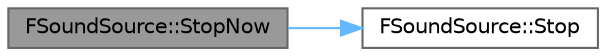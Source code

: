 digraph "FSoundSource::StopNow"
{
 // INTERACTIVE_SVG=YES
 // LATEX_PDF_SIZE
  bgcolor="transparent";
  edge [fontname=Helvetica,fontsize=10,labelfontname=Helvetica,labelfontsize=10];
  node [fontname=Helvetica,fontsize=10,shape=box,height=0.2,width=0.4];
  rankdir="LR";
  Node1 [id="Node000001",label="FSoundSource::StopNow",height=0.2,width=0.4,color="gray40", fillcolor="grey60", style="filled", fontcolor="black",tooltip=" "];
  Node1 -> Node2 [id="edge1_Node000001_Node000002",color="steelblue1",style="solid",tooltip=" "];
  Node2 [id="Node000002",label="FSoundSource::Stop",height=0.2,width=0.4,color="grey40", fillcolor="white", style="filled",URL="$d2/d8f/classFSoundSource.html#aeae913b5cd6b9877b4cc3e56dd7f0431",tooltip="Stops the sound source."];
}

